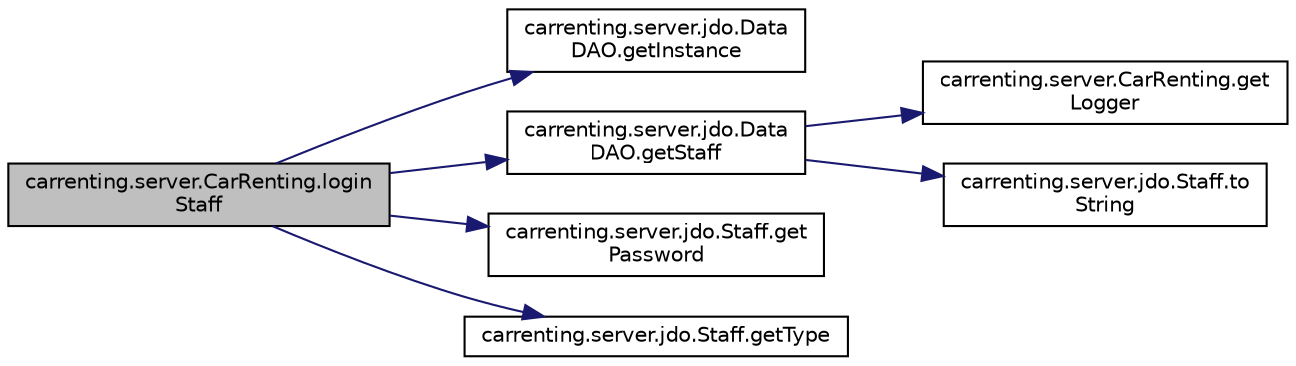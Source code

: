 digraph "carrenting.server.CarRenting.loginStaff"
{
 // LATEX_PDF_SIZE
  edge [fontname="Helvetica",fontsize="10",labelfontname="Helvetica",labelfontsize="10"];
  node [fontname="Helvetica",fontsize="10",shape=record];
  rankdir="LR";
  Node56 [label="carrenting.server.CarRenting.login\lStaff",height=0.2,width=0.4,color="black", fillcolor="grey75", style="filled", fontcolor="black",tooltip=" "];
  Node56 -> Node57 [color="midnightblue",fontsize="10",style="solid",fontname="Helvetica"];
  Node57 [label="carrenting.server.jdo.Data\lDAO.getInstance",height=0.2,width=0.4,color="black", fillcolor="white", style="filled",URL="$classcarrenting_1_1server_1_1jdo_1_1_data_d_a_o.html#af8f8055222b8f4337f5f46c4365078d6",tooltip=" "];
  Node56 -> Node58 [color="midnightblue",fontsize="10",style="solid",fontname="Helvetica"];
  Node58 [label="carrenting.server.jdo.Data\lDAO.getStaff",height=0.2,width=0.4,color="black", fillcolor="white", style="filled",URL="$classcarrenting_1_1server_1_1jdo_1_1_data_d_a_o.html#a4c1e6e490bab3a0bbd0c1159ef856800",tooltip=" "];
  Node58 -> Node59 [color="midnightblue",fontsize="10",style="solid",fontname="Helvetica"];
  Node59 [label="carrenting.server.CarRenting.get\lLogger",height=0.2,width=0.4,color="black", fillcolor="white", style="filled",URL="$classcarrenting_1_1server_1_1_car_renting.html#ab6247bc987fa497393e8db651849f845",tooltip=" "];
  Node58 -> Node60 [color="midnightblue",fontsize="10",style="solid",fontname="Helvetica"];
  Node60 [label="carrenting.server.jdo.Staff.to\lString",height=0.2,width=0.4,color="black", fillcolor="white", style="filled",URL="$classcarrenting_1_1server_1_1jdo_1_1_staff.html#a4b37251253fe5f6bce2a0ef4561c35ac",tooltip=" "];
  Node56 -> Node61 [color="midnightblue",fontsize="10",style="solid",fontname="Helvetica"];
  Node61 [label="carrenting.server.jdo.Staff.get\lPassword",height=0.2,width=0.4,color="black", fillcolor="white", style="filled",URL="$classcarrenting_1_1server_1_1jdo_1_1_staff.html#aeb06f4e58a110ec1d95628d45639c11b",tooltip=" "];
  Node56 -> Node62 [color="midnightblue",fontsize="10",style="solid",fontname="Helvetica"];
  Node62 [label="carrenting.server.jdo.Staff.getType",height=0.2,width=0.4,color="black", fillcolor="white", style="filled",URL="$classcarrenting_1_1server_1_1jdo_1_1_staff.html#ad13da1463d4261eeddd1b024c553ed0f",tooltip=" "];
}
